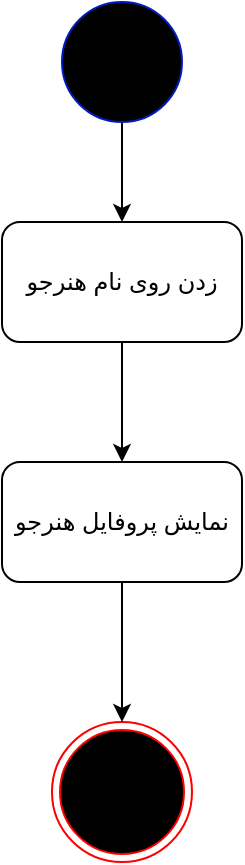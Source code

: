 <mxfile version="20.8.10" type="device"><diagram name="‫صفحه - 1‬" id="z2O56VuM2-aGH1-eF2zY"><mxGraphModel dx="868" dy="1035" grid="1" gridSize="10" guides="1" tooltips="1" connect="1" arrows="1" fold="1" page="1" pageScale="1" pageWidth="827" pageHeight="1169" math="0" shadow="0"><root><mxCell id="0"/><mxCell id="1" parent="0"/><mxCell id="AkaRNfS0QUgpouHcmtX3-1" value="" style="edgeStyle=orthogonalEdgeStyle;rounded=0;orthogonalLoop=1;jettySize=auto;html=1;" edge="1" parent="1" source="AkaRNfS0QUgpouHcmtX3-2" target="AkaRNfS0QUgpouHcmtX3-5"><mxGeometry relative="1" as="geometry"><mxPoint x="390" y="200" as="targetPoint"/></mxGeometry></mxCell><mxCell id="AkaRNfS0QUgpouHcmtX3-2" value="" style="verticalLabelPosition=bottom;verticalAlign=top;html=1;shape=mxgraph.flowchart.on-page_reference;fillColor=#000000;fontColor=#ffffff;strokeColor=#001DBC;" vertex="1" parent="1"><mxGeometry x="360" y="60" width="60" height="60" as="geometry"/></mxCell><mxCell id="AkaRNfS0QUgpouHcmtX3-3" value="" style="ellipse;html=1;shape=endState;fillColor=#000000;strokeColor=#ff0000;strokeWidth=1;fontSize=20;" vertex="1" parent="1"><mxGeometry x="355" y="420" width="70" height="70" as="geometry"/></mxCell><mxCell id="AkaRNfS0QUgpouHcmtX3-4" value="" style="edgeStyle=orthogonalEdgeStyle;rounded=0;orthogonalLoop=1;jettySize=auto;html=1;" edge="1" parent="1" source="AkaRNfS0QUgpouHcmtX3-5" target="AkaRNfS0QUgpouHcmtX3-7"><mxGeometry relative="1" as="geometry"/></mxCell><mxCell id="AkaRNfS0QUgpouHcmtX3-5" value="زدن روی نام هنرجو" style="rounded=1;whiteSpace=wrap;html=1;" vertex="1" parent="1"><mxGeometry x="330" y="170" width="120" height="60" as="geometry"/></mxCell><mxCell id="AkaRNfS0QUgpouHcmtX3-6" value="" style="edgeStyle=orthogonalEdgeStyle;rounded=0;orthogonalLoop=1;jettySize=auto;html=1;" edge="1" parent="1" source="AkaRNfS0QUgpouHcmtX3-7"><mxGeometry relative="1" as="geometry"><mxPoint x="390" y="420" as="targetPoint"/></mxGeometry></mxCell><mxCell id="AkaRNfS0QUgpouHcmtX3-7" value="نمایش پروفایل هنرجو" style="whiteSpace=wrap;html=1;rounded=1;" vertex="1" parent="1"><mxGeometry x="330" y="290" width="120" height="60" as="geometry"/></mxCell><mxCell id="AkaRNfS0QUgpouHcmtX3-40" style="edgeStyle=none;curved=1;rounded=0;orthogonalLoop=1;jettySize=auto;html=1;exitX=1;exitY=0;exitDx=0;exitDy=0;fontSize=12;startSize=8;endSize=8;" edge="1" parent="1" source="AkaRNfS0QUgpouHcmtX3-3" target="AkaRNfS0QUgpouHcmtX3-3"><mxGeometry relative="1" as="geometry"/></mxCell></root></mxGraphModel></diagram></mxfile>